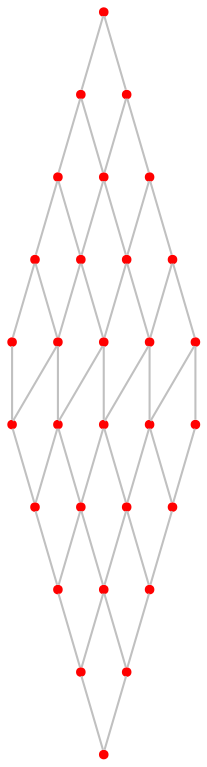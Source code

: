 graph {
	0 [color=red pos="0,0!" shape=point]
	1 [color=red pos="0,1!" shape=point]
	2 [color=red pos="0,2!" shape=point]
	3 [color=red pos="0,3!" shape=point]
	4 [color=red pos="0,4!" shape=point]
	5 [color=red pos="1,0!" shape=point]
	6 [color=red pos="1,1!" shape=point]
	7 [color=red pos="1,2!" shape=point]
	8 [color=red pos="1,3!" shape=point]
	9 [color=red pos="1,4!" shape=point]
	10 [color=red pos="2,0!" shape=point]
	11 [color=red pos="2,1!" shape=point]
	12 [color=red pos="2,2!" shape=point]
	13 [color=red pos="2,3!" shape=point]
	14 [color=red pos="2,4!" shape=point]
	15 [color=red pos="3,0!" shape=point]
	16 [color=red pos="3,1!" shape=point]
	17 [color=red pos="3,2!" shape=point]
	18 [color=red pos="3,3!" shape=point]
	19 [color=red pos="3,4!" shape=point]
	20 [color=red pos="4,0!" shape=point]
	21 [color=red pos="4,1!" shape=point]
	22 [color=red pos="4,2!" shape=point]
	23 [color=red pos="4,3!" shape=point]
	24 [color=red pos="4,4!" shape=point]
	25 [color=red pos="5,0!" shape=point]
	26 [color=red pos="5,1!" shape=point]
	27 [color=red pos="5,2!" shape=point]
	28 [color=red pos="5,3!" shape=point]
	29 [color=red pos="5,4!" shape=point]
	0 -- 1 [color=gray]
	0 -- 5 [color=gray]
	1 -- 2 [color=gray]
	1 -- 6 [color=gray]
	2 -- 3 [color=gray]
	2 -- 7 [color=gray]
	3 -- 4 [color=gray]
	3 -- 8 [color=gray]
	4 -- 9 [color=gray]
	5 -- 6 [color=gray]
	5 -- 10 [color=gray]
	6 -- 7 [color=gray]
	6 -- 11 [color=gray]
	7 -- 8 [color=gray]
	7 -- 12 [color=gray]
	8 -- 9 [color=gray]
	8 -- 13 [color=gray]
	9 -- 14 [color=gray]
	10 -- 11 [color=gray]
	10 -- 15 [color=gray]
	11 -- 12 [color=gray]
	11 -- 16 [color=gray]
	12 -- 13 [color=gray]
	12 -- 17 [color=gray]
	13 -- 14 [color=gray]
	13 -- 18 [color=gray]
	14 -- 19 [color=gray]
	15 -- 16 [color=gray]
	15 -- 20 [color=gray]
	16 -- 17 [color=gray]
	16 -- 21 [color=gray]
	17 -- 18 [color=gray]
	17 -- 22 [color=gray]
	18 -- 19 [color=gray]
	18 -- 23 [color=gray]
	19 -- 24 [color=gray]
	20 -- 21 [color=gray]
	20 -- 25 [color=gray]
	21 -- 22 [color=gray]
	21 -- 26 [color=gray]
	22 -- 23 [color=gray]
	22 -- 27 [color=gray]
	23 -- 24 [color=gray]
	23 -- 28 [color=gray]
	24 -- 29 [color=gray]
	25 -- 26 [color=gray]
	26 -- 27 [color=gray]
	27 -- 28 [color=gray]
	28 -- 29 [color=gray]
}
